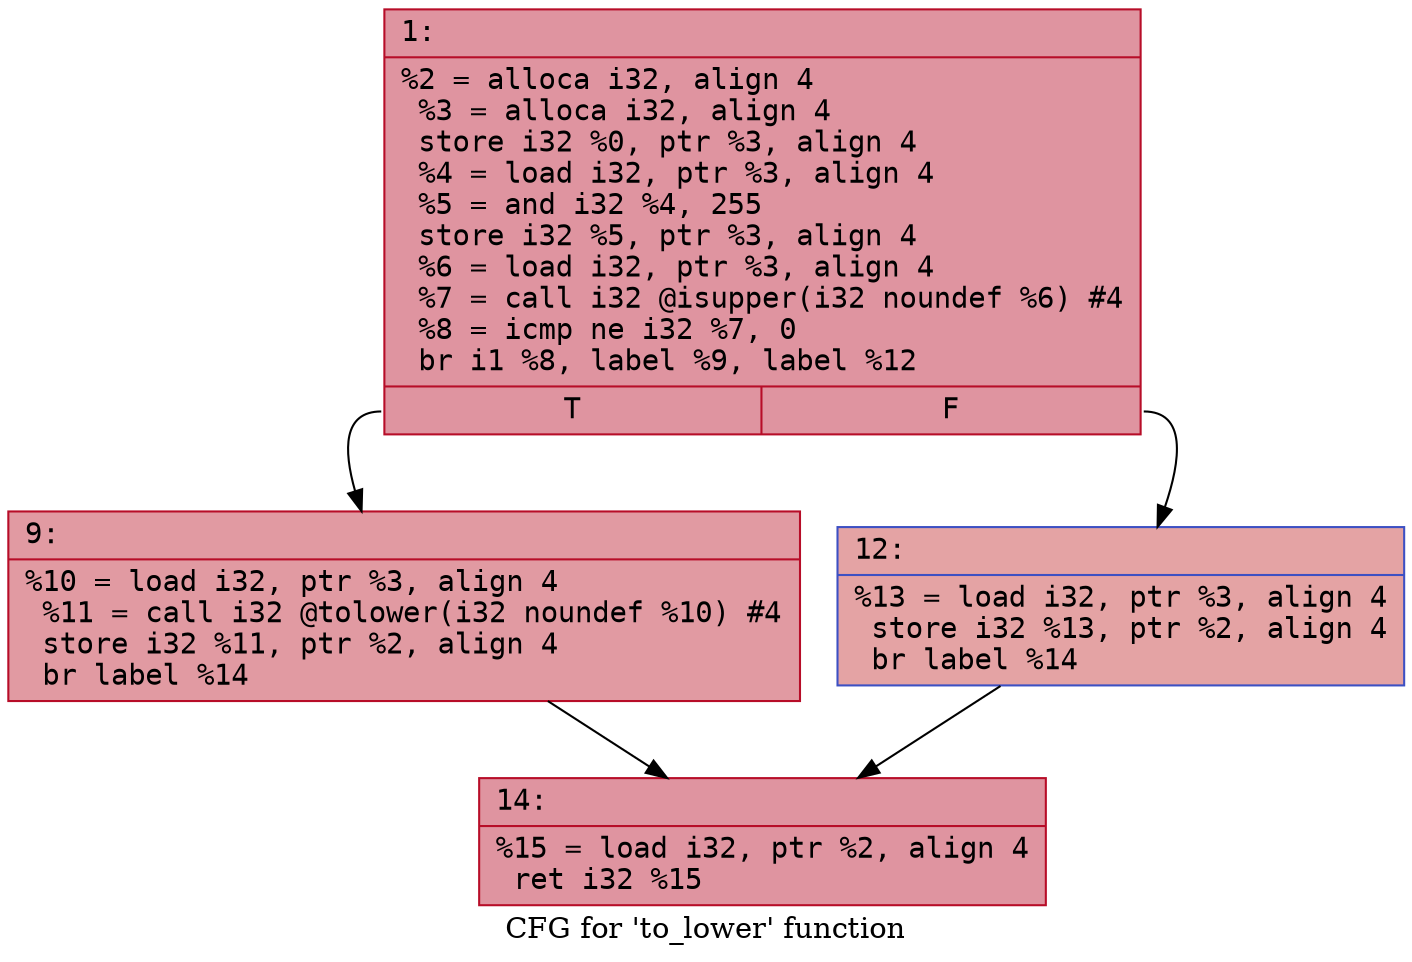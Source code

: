digraph "CFG for 'to_lower' function" {
	label="CFG for 'to_lower' function";

	Node0x600000cf7020 [shape=record,color="#b70d28ff", style=filled, fillcolor="#b70d2870" fontname="Courier",label="{1:\l|  %2 = alloca i32, align 4\l  %3 = alloca i32, align 4\l  store i32 %0, ptr %3, align 4\l  %4 = load i32, ptr %3, align 4\l  %5 = and i32 %4, 255\l  store i32 %5, ptr %3, align 4\l  %6 = load i32, ptr %3, align 4\l  %7 = call i32 @isupper(i32 noundef %6) #4\l  %8 = icmp ne i32 %7, 0\l  br i1 %8, label %9, label %12\l|{<s0>T|<s1>F}}"];
	Node0x600000cf7020:s0 -> Node0x600000cf7070[tooltip="1 -> 9\nProbability 62.50%" ];
	Node0x600000cf7020:s1 -> Node0x600000cf70c0[tooltip="1 -> 12\nProbability 37.50%" ];
	Node0x600000cf7070 [shape=record,color="#b70d28ff", style=filled, fillcolor="#bb1b2c70" fontname="Courier",label="{9:\l|  %10 = load i32, ptr %3, align 4\l  %11 = call i32 @tolower(i32 noundef %10) #4\l  store i32 %11, ptr %2, align 4\l  br label %14\l}"];
	Node0x600000cf7070 -> Node0x600000cf7110[tooltip="9 -> 14\nProbability 100.00%" ];
	Node0x600000cf70c0 [shape=record,color="#3d50c3ff", style=filled, fillcolor="#c32e3170" fontname="Courier",label="{12:\l|  %13 = load i32, ptr %3, align 4\l  store i32 %13, ptr %2, align 4\l  br label %14\l}"];
	Node0x600000cf70c0 -> Node0x600000cf7110[tooltip="12 -> 14\nProbability 100.00%" ];
	Node0x600000cf7110 [shape=record,color="#b70d28ff", style=filled, fillcolor="#b70d2870" fontname="Courier",label="{14:\l|  %15 = load i32, ptr %2, align 4\l  ret i32 %15\l}"];
}
